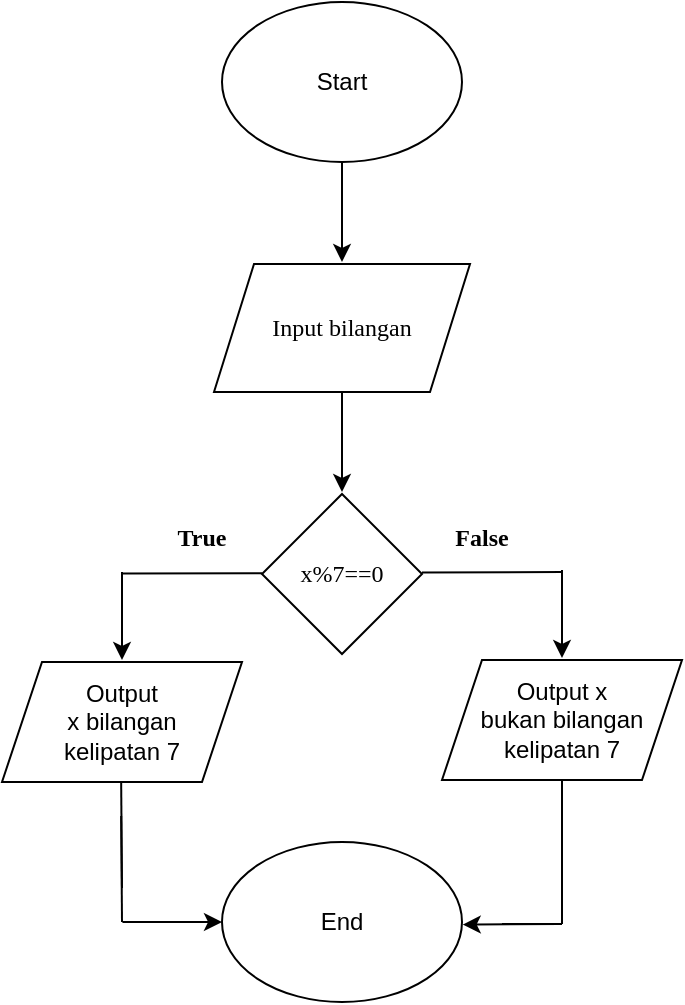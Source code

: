 <mxfile version="19.0.0" type="device"><diagram id="xpX-CRhUc_3zSQlKc3X3" name="Page-1"><mxGraphModel dx="2234" dy="1517" grid="1" gridSize="10" guides="1" tooltips="1" connect="1" arrows="1" fold="1" page="1" pageScale="1" pageWidth="1100" pageHeight="1700" math="0" shadow="0"><root><mxCell id="0"/><mxCell id="1" parent="0"/><mxCell id="U4Q88NXPMFaJbQDkjvEf-26" value="Start" style="ellipse;whiteSpace=wrap;html=1;" parent="1" vertex="1"><mxGeometry x="490" y="167" width="120" height="80" as="geometry"/></mxCell><mxCell id="U4Q88NXPMFaJbQDkjvEf-27" value="" style="endArrow=classic;html=1;rounded=0;exitX=0.5;exitY=1;exitDx=0;exitDy=0;" parent="1" source="U4Q88NXPMFaJbQDkjvEf-26" edge="1"><mxGeometry width="50" height="50" relative="1" as="geometry"><mxPoint x="480" y="337" as="sourcePoint"/><mxPoint x="550" y="297" as="targetPoint"/></mxGeometry></mxCell><mxCell id="U4Q88NXPMFaJbQDkjvEf-30" value="" style="endArrow=classic;html=1;rounded=0;exitX=0.5;exitY=1;exitDx=0;exitDy=0;" parent="1" edge="1"><mxGeometry width="50" height="50" relative="1" as="geometry"><mxPoint x="550" y="362" as="sourcePoint"/><mxPoint x="550" y="412" as="targetPoint"/></mxGeometry></mxCell><mxCell id="U4Q88NXPMFaJbQDkjvEf-33" value="" style="endArrow=classic;html=1;rounded=0;exitX=1;exitY=0.5;exitDx=0;exitDy=0;" parent="1" edge="1"><mxGeometry width="50" height="50" relative="1" as="geometry"><mxPoint x="660" y="451" as="sourcePoint"/><mxPoint x="660" y="495" as="targetPoint"/></mxGeometry></mxCell><mxCell id="U4Q88NXPMFaJbQDkjvEf-34" value="" style="endArrow=none;html=1;rounded=0;exitX=1;exitY=0.5;exitDx=0;exitDy=0;" parent="1" edge="1"><mxGeometry width="50" height="50" relative="1" as="geometry"><mxPoint x="590.0" y="452.23" as="sourcePoint"/><mxPoint x="660" y="452" as="targetPoint"/></mxGeometry></mxCell><mxCell id="U4Q88NXPMFaJbQDkjvEf-35" value="Output x&lt;br&gt;bukan bilangan&lt;br&gt;kelipatan 7" style="shape=parallelogram;perimeter=parallelogramPerimeter;whiteSpace=wrap;html=1;fixedSize=1;" parent="1" vertex="1"><mxGeometry x="600" y="496" width="120" height="60" as="geometry"/></mxCell><mxCell id="U4Q88NXPMFaJbQDkjvEf-36" value="" style="endArrow=classic;html=1;rounded=0;entryX=0;entryY=0.5;entryDx=0;entryDy=0;" parent="1" target="U4Q88NXPMFaJbQDkjvEf-54" edge="1"><mxGeometry width="50" height="50" relative="1" as="geometry"><mxPoint x="442" y="627" as="sourcePoint"/><mxPoint x="481" y="562" as="targetPoint"/></mxGeometry></mxCell><mxCell id="U4Q88NXPMFaJbQDkjvEf-38" value="" style="endArrow=classic;html=1;rounded=0;exitX=1;exitY=0.5;exitDx=0;exitDy=0;" parent="1" edge="1"><mxGeometry width="50" height="50" relative="1" as="geometry"><mxPoint x="440.0" y="452" as="sourcePoint"/><mxPoint x="440.0" y="496" as="targetPoint"/></mxGeometry></mxCell><mxCell id="U4Q88NXPMFaJbQDkjvEf-40" value="" style="endArrow=classic;html=1;rounded=0;entryX=1;entryY=0.5;entryDx=0;entryDy=0;startArrow=none;" parent="1" source="U4Q88NXPMFaJbQDkjvEf-54" edge="1"><mxGeometry width="50" height="50" relative="1" as="geometry"><mxPoint x="660" y="610" as="sourcePoint"/><mxPoint x="571" y="610" as="targetPoint"/></mxGeometry></mxCell><mxCell id="U4Q88NXPMFaJbQDkjvEf-45" value="&lt;h4&gt;&lt;font face=&quot;Tahoma&quot;&gt;True&lt;/font&gt;&lt;/h4&gt;" style="text;html=1;strokeColor=none;fillColor=none;align=center;verticalAlign=middle;whiteSpace=wrap;rounded=0;" parent="1" vertex="1"><mxGeometry x="450" y="420" width="60" height="30" as="geometry"/></mxCell><mxCell id="U4Q88NXPMFaJbQDkjvEf-46" value="&lt;h4&gt;&lt;font face=&quot;Tahoma&quot;&gt;False&lt;/font&gt;&lt;/h4&gt;" style="text;html=1;strokeColor=none;fillColor=none;align=center;verticalAlign=middle;whiteSpace=wrap;rounded=0;" parent="1" vertex="1"><mxGeometry x="590" y="420" width="60" height="30" as="geometry"/></mxCell><mxCell id="U4Q88NXPMFaJbQDkjvEf-47" value="Input bilangan" style="shape=parallelogram;perimeter=parallelogramPerimeter;whiteSpace=wrap;html=1;fixedSize=1;fontFamily=Tahoma;" parent="1" vertex="1"><mxGeometry x="486" y="298" width="128" height="64" as="geometry"/></mxCell><mxCell id="U4Q88NXPMFaJbQDkjvEf-48" value="x%7==0" style="rhombus;whiteSpace=wrap;html=1;fontFamily=Tahoma;" parent="1" vertex="1"><mxGeometry x="510" y="413" width="80" height="80" as="geometry"/></mxCell><mxCell id="U4Q88NXPMFaJbQDkjvEf-49" value="Output&lt;br&gt;x bilangan&lt;br&gt;kelipatan 7" style="shape=parallelogram;perimeter=parallelogramPerimeter;whiteSpace=wrap;html=1;fixedSize=1;" parent="1" vertex="1"><mxGeometry x="380" y="497" width="120" height="60" as="geometry"/></mxCell><mxCell id="U4Q88NXPMFaJbQDkjvEf-50" value="" style="endArrow=none;html=1;rounded=0;exitX=1;exitY=0.5;exitDx=0;exitDy=0;" parent="1" edge="1"><mxGeometry width="50" height="50" relative="1" as="geometry"><mxPoint x="440.0" y="452.81" as="sourcePoint"/><mxPoint x="510" y="452.58" as="targetPoint"/></mxGeometry></mxCell><mxCell id="U4Q88NXPMFaJbQDkjvEf-52" value="" style="endArrow=none;html=1;rounded=0;entryX=0.5;entryY=1;entryDx=0;entryDy=0;" parent="1" target="U4Q88NXPMFaJbQDkjvEf-35" edge="1"><mxGeometry width="50" height="50" relative="1" as="geometry"><mxPoint x="660" y="620" as="sourcePoint"/><mxPoint x="655" y="590" as="targetPoint"/></mxGeometry></mxCell><mxCell id="U4Q88NXPMFaJbQDkjvEf-53" value="" style="endArrow=none;html=1;rounded=0;entryX=0.5;entryY=1;entryDx=0;entryDy=0;" parent="1" edge="1"><mxGeometry width="50" height="50" relative="1" as="geometry"><mxPoint x="440" y="610" as="sourcePoint"/><mxPoint x="439.58" y="557" as="targetPoint"/></mxGeometry></mxCell><mxCell id="U4Q88NXPMFaJbQDkjvEf-54" value="End" style="ellipse;whiteSpace=wrap;html=1;" parent="1" vertex="1"><mxGeometry x="490" y="587" width="120" height="80" as="geometry"/></mxCell><mxCell id="U4Q88NXPMFaJbQDkjvEf-56" value="" style="endArrow=none;html=1;rounded=0;" parent="1" edge="1"><mxGeometry width="50" height="50" relative="1" as="geometry"><mxPoint x="440.21" y="627" as="sourcePoint"/><mxPoint x="472" y="627" as="targetPoint"/></mxGeometry></mxCell><mxCell id="U4Q88NXPMFaJbQDkjvEf-57" value="" style="endArrow=none;html=1;rounded=0;entryX=0.5;entryY=1;entryDx=0;entryDy=0;" parent="1" edge="1"><mxGeometry width="50" height="50" relative="1" as="geometry"><mxPoint x="440" y="627" as="sourcePoint"/><mxPoint x="439.58" y="574" as="targetPoint"/></mxGeometry></mxCell><mxCell id="U4Q88NXPMFaJbQDkjvEf-58" value="" style="endArrow=classic;html=1;rounded=0;entryX=1.028;entryY=0.516;entryDx=0;entryDy=0;entryPerimeter=0;" parent="1" edge="1"><mxGeometry width="50" height="50" relative="1" as="geometry"><mxPoint x="659" y="628" as="sourcePoint"/><mxPoint x="610.36" y="628.28" as="targetPoint"/></mxGeometry></mxCell><mxCell id="U4Q88NXPMFaJbQDkjvEf-59" value="" style="endArrow=none;html=1;rounded=0;entryX=0.5;entryY=1;entryDx=0;entryDy=0;" parent="1" edge="1"><mxGeometry width="50" height="50" relative="1" as="geometry"><mxPoint x="660" y="628" as="sourcePoint"/><mxPoint x="660" y="564" as="targetPoint"/></mxGeometry></mxCell><mxCell id="U4Q88NXPMFaJbQDkjvEf-60" value="" style="endArrow=none;html=1;rounded=0;" parent="1" edge="1"><mxGeometry width="50" height="50" relative="1" as="geometry"><mxPoint x="660" y="628" as="sourcePoint"/><mxPoint x="630" y="628" as="targetPoint"/></mxGeometry></mxCell></root></mxGraphModel></diagram></mxfile>